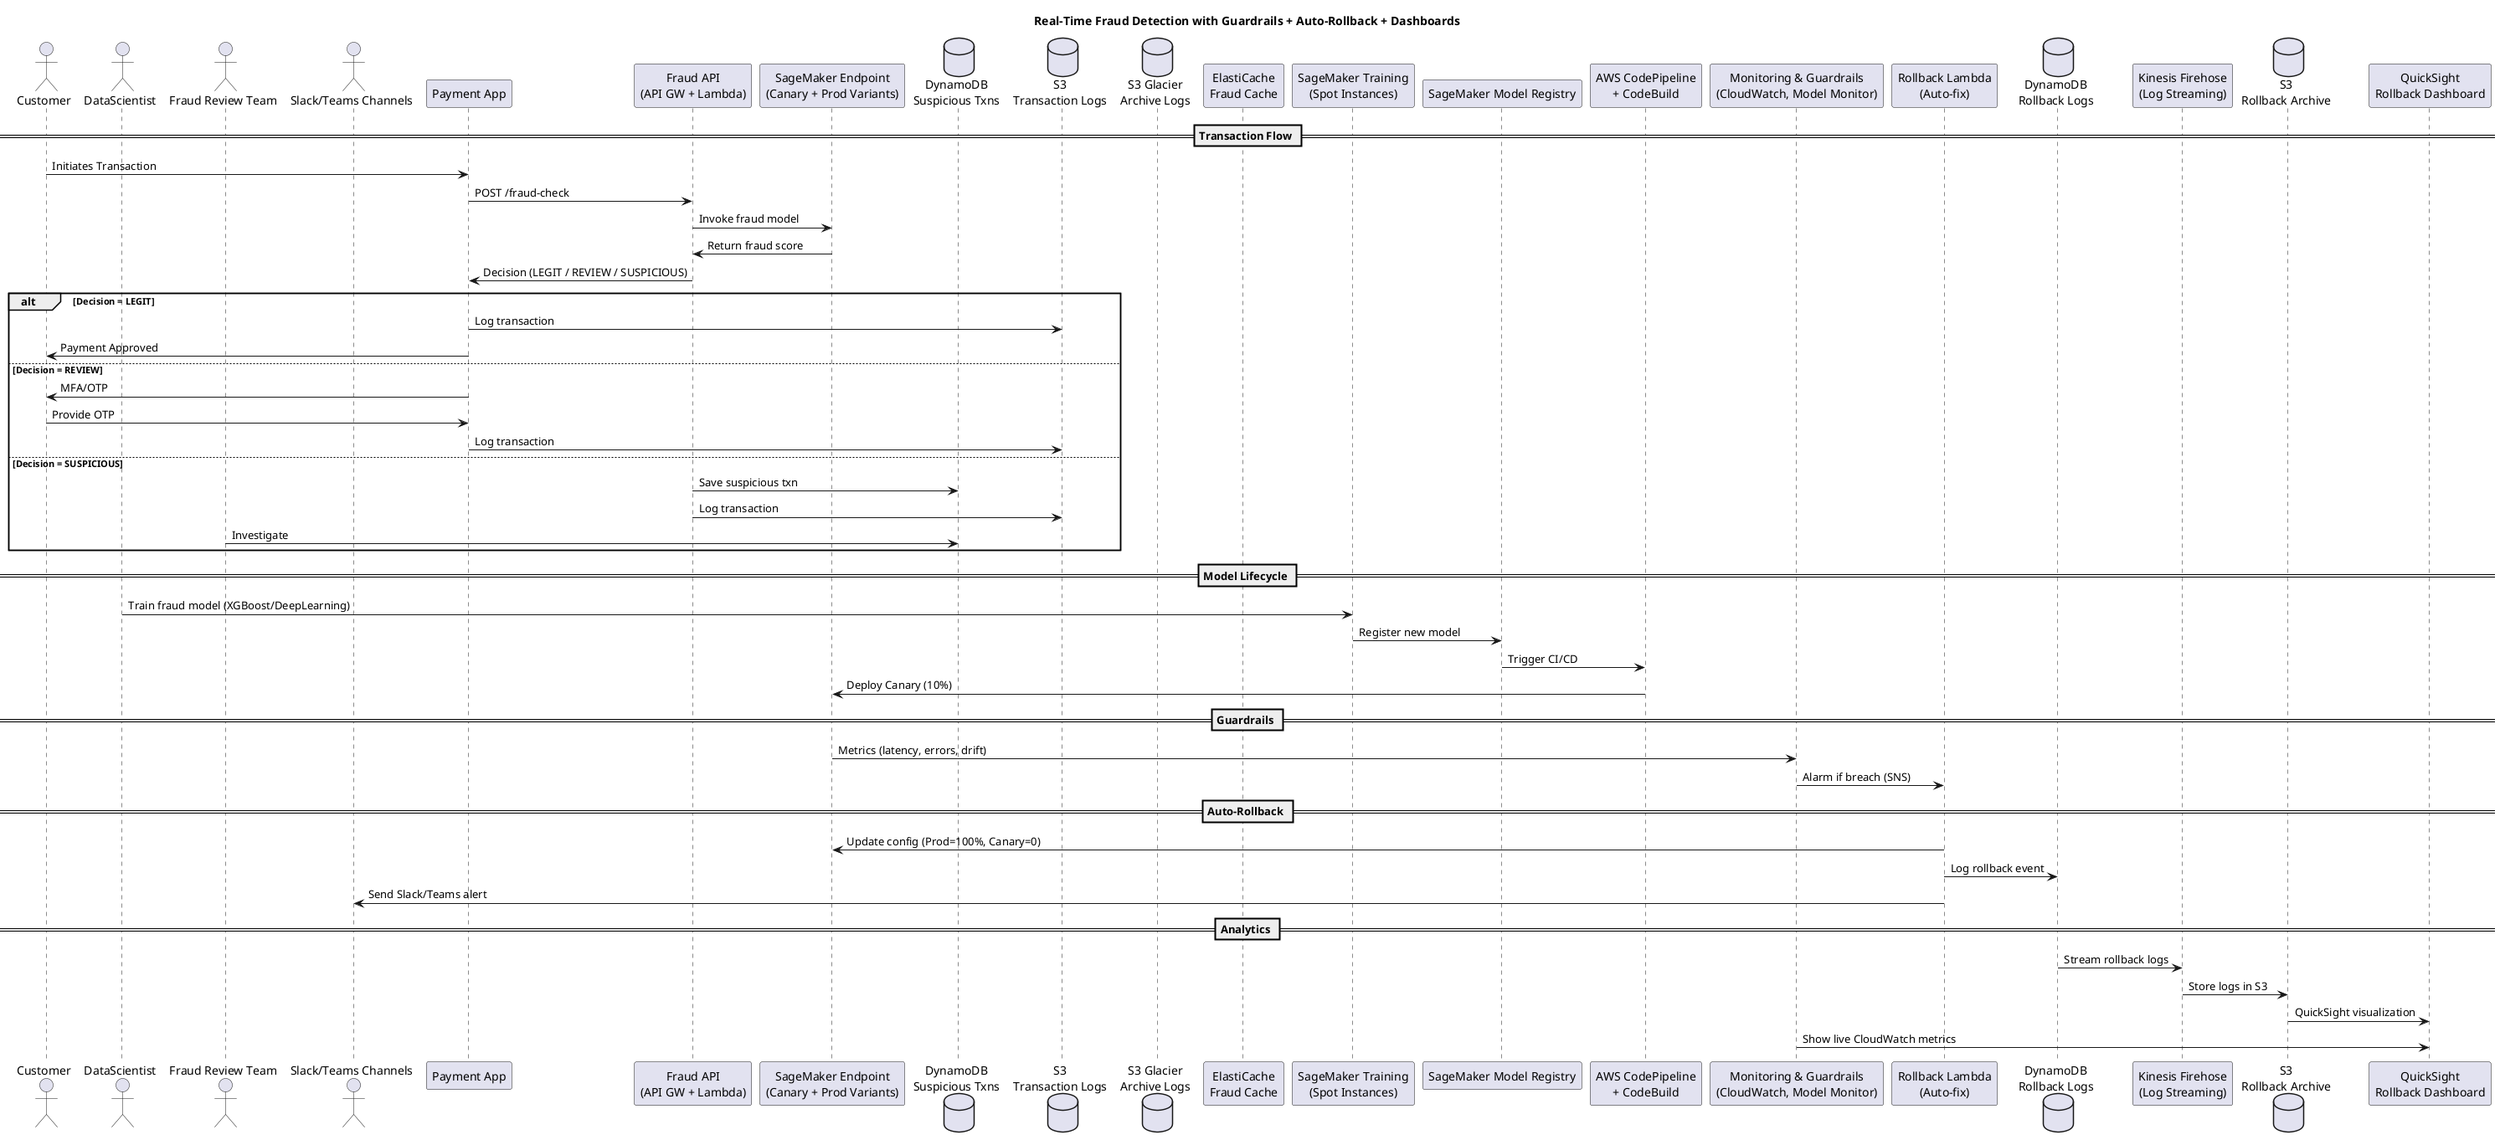 @startuml
title Real-Time Fraud Detection with Guardrails + Auto-Rollback + Dashboards

actor Customer
actor DataScientist
actor "Fraud Review Team" as FraudTeam
actor "Slack/Teams Channels" as Notifiers

participant "Payment App" as App
participant "Fraud API\n(API GW + Lambda)" as API
participant "SageMaker Endpoint\n(Canary + Prod Variants)" as Endpoint
database "DynamoDB\nSuspicious Txns" as FraudDB
database "S3\nTransaction Logs" as S3
database "S3 Glacier\nArchive Logs" as Glacier
participant "ElastiCache\nFraud Cache" as Cache

participant "SageMaker Training\n(Spot Instances)" as Train
participant "SageMaker Model Registry" as Registry
participant "AWS CodePipeline\n+ CodeBuild" as Pipeline
participant "Monitoring & Guardrails\n(CloudWatch, Model Monitor)" as Guardrails
participant "Rollback Lambda\n(Auto-fix)" as RollbackLambda
database "DynamoDB\nRollback Logs" as RollbackDB
participant "Kinesis Firehose\n(Log Streaming)" as Firehose
database "S3\nRollback Archive" as RollbackArchive
participant "QuickSight\nRollback Dashboard" as Dashboard

== Transaction Flow ==
Customer -> App : Initiates Transaction
App -> API : POST /fraud-check
API -> Endpoint : Invoke fraud model
Endpoint -> API : Return fraud score
API -> App : Decision (LEGIT / REVIEW / SUSPICIOUS)

alt Decision = LEGIT
    App -> S3 : Log transaction
    App -> Customer : Payment Approved
else Decision = REVIEW
    App -> Customer : MFA/OTP
    Customer -> App : Provide OTP
    App -> S3 : Log transaction
else Decision = SUSPICIOUS
    API -> FraudDB : Save suspicious txn
    API -> S3 : Log transaction
    FraudTeam -> FraudDB : Investigate
end

== Model Lifecycle ==
DataScientist -> Train : Train fraud model (XGBoost/DeepLearning)
Train -> Registry : Register new model
Registry -> Pipeline : Trigger CI/CD
Pipeline -> Endpoint : Deploy Canary (10%)

== Guardrails ==
Endpoint -> Guardrails : Metrics (latency, errors, drift)
Guardrails -> RollbackLambda : Alarm if breach (SNS)

== Auto-Rollback ==
RollbackLambda -> Endpoint : Update config (Prod=100%, Canary=0)
RollbackLambda -> RollbackDB : Log rollback event
RollbackLambda -> Notifiers : Send Slack/Teams alert

== Analytics ==
RollbackDB -> Firehose : Stream rollback logs
Firehose -> RollbackArchive : Store logs in S3
RollbackArchive -> Dashboard : QuickSight visualization
Guardrails -> Dashboard : Show live CloudWatch metrics
@enduml